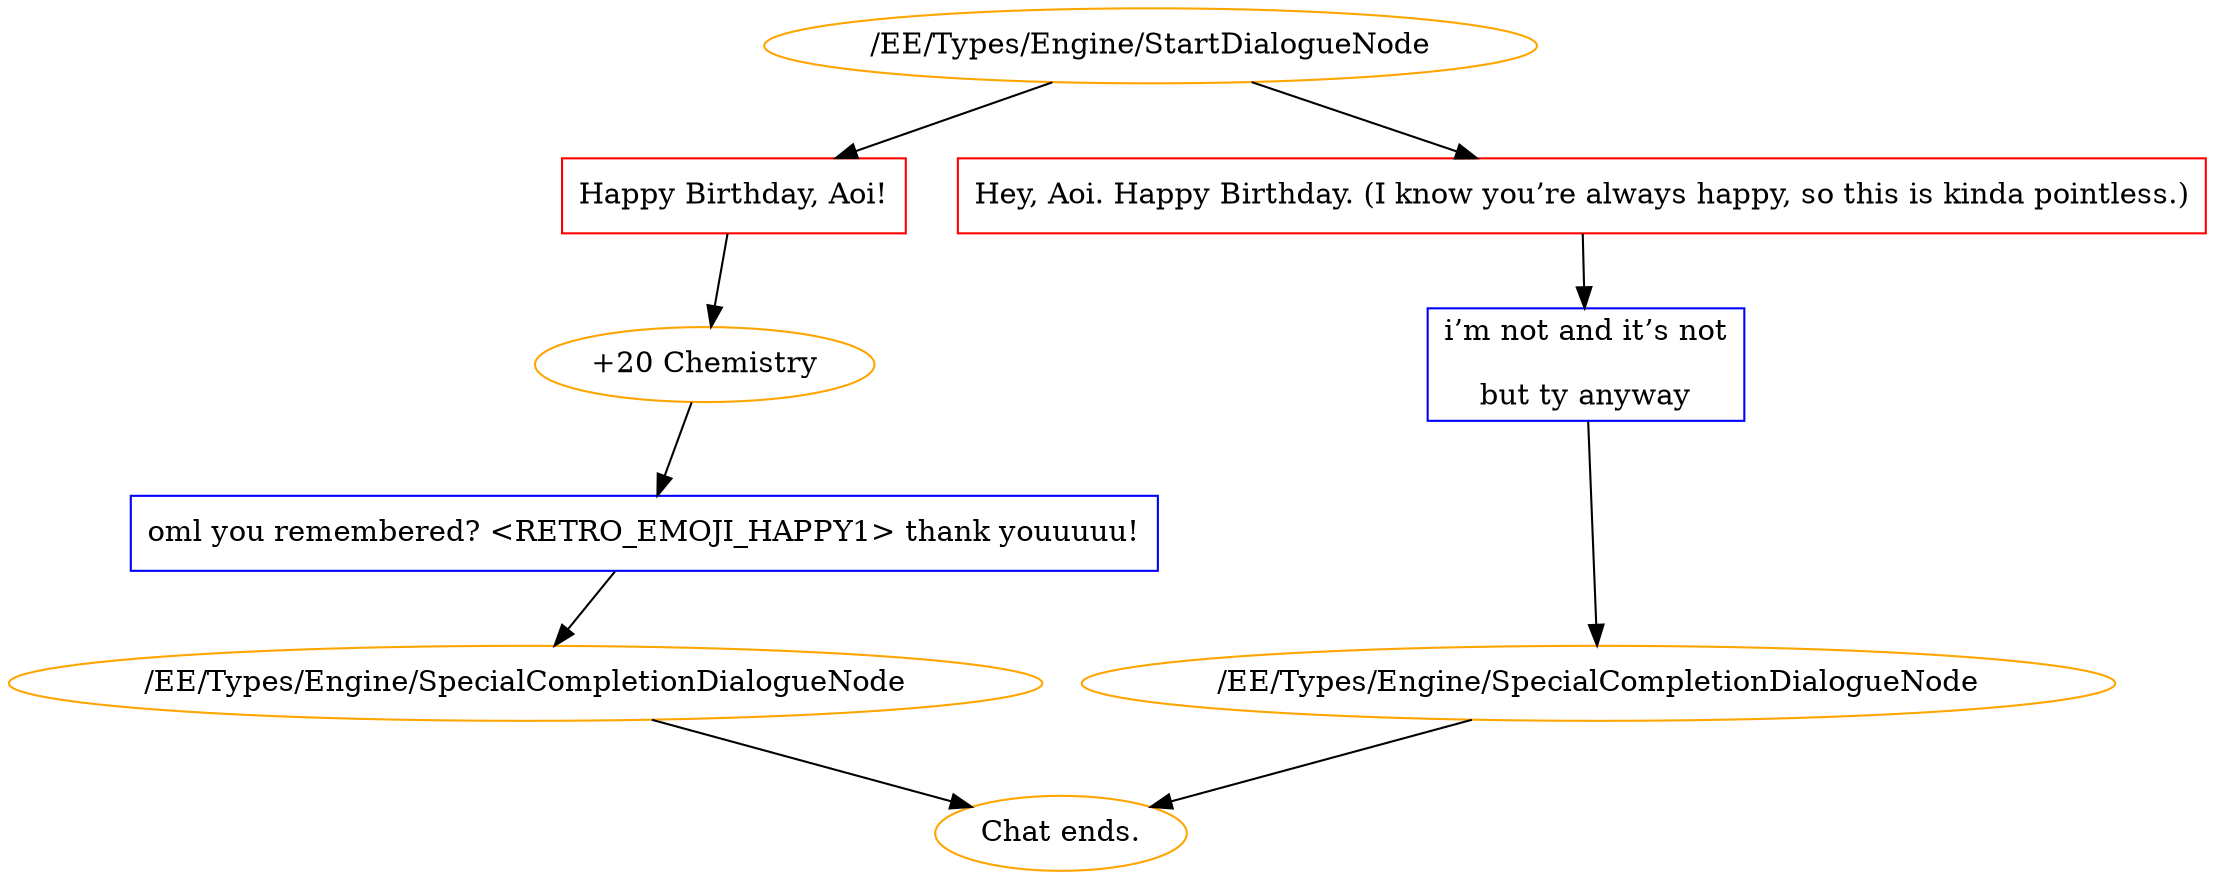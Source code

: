 digraph {
	3789 [label="/EE/Types/Engine/StartDialogueNode",color=orange];
		3789 -> 3792;
		3789 -> 3793;
	3792 [label="Happy Birthday, Aoi!",shape=box,color=red];
		3792 -> 3794;
	3793 [label="Hey, Aoi. Happy Birthday. (I know you’re always happy, so this is kinda pointless.)",shape=box,color=red];
		3793 -> 3797;
	3794 [label="+20 Chemistry",color=orange];
		3794 -> 3795;
	3797 [label="i’m not and it’s not
but ty anyway",shape=box,color=blue];
		3797 -> 3829;
	3795 [label="oml you remembered? <RETRO_EMOJI_HAPPY1> thank youuuuu!",shape=box,color=blue];
		3795 -> 3828;
	3829 [label="/EE/Types/Engine/SpecialCompletionDialogueNode",color=orange];
		3829 -> "Chat ends.";
	3828 [label="/EE/Types/Engine/SpecialCompletionDialogueNode",color=orange];
		3828 -> "Chat ends.";
	"Chat ends." [color=orange];
	"Chat ends." [color=orange];
}